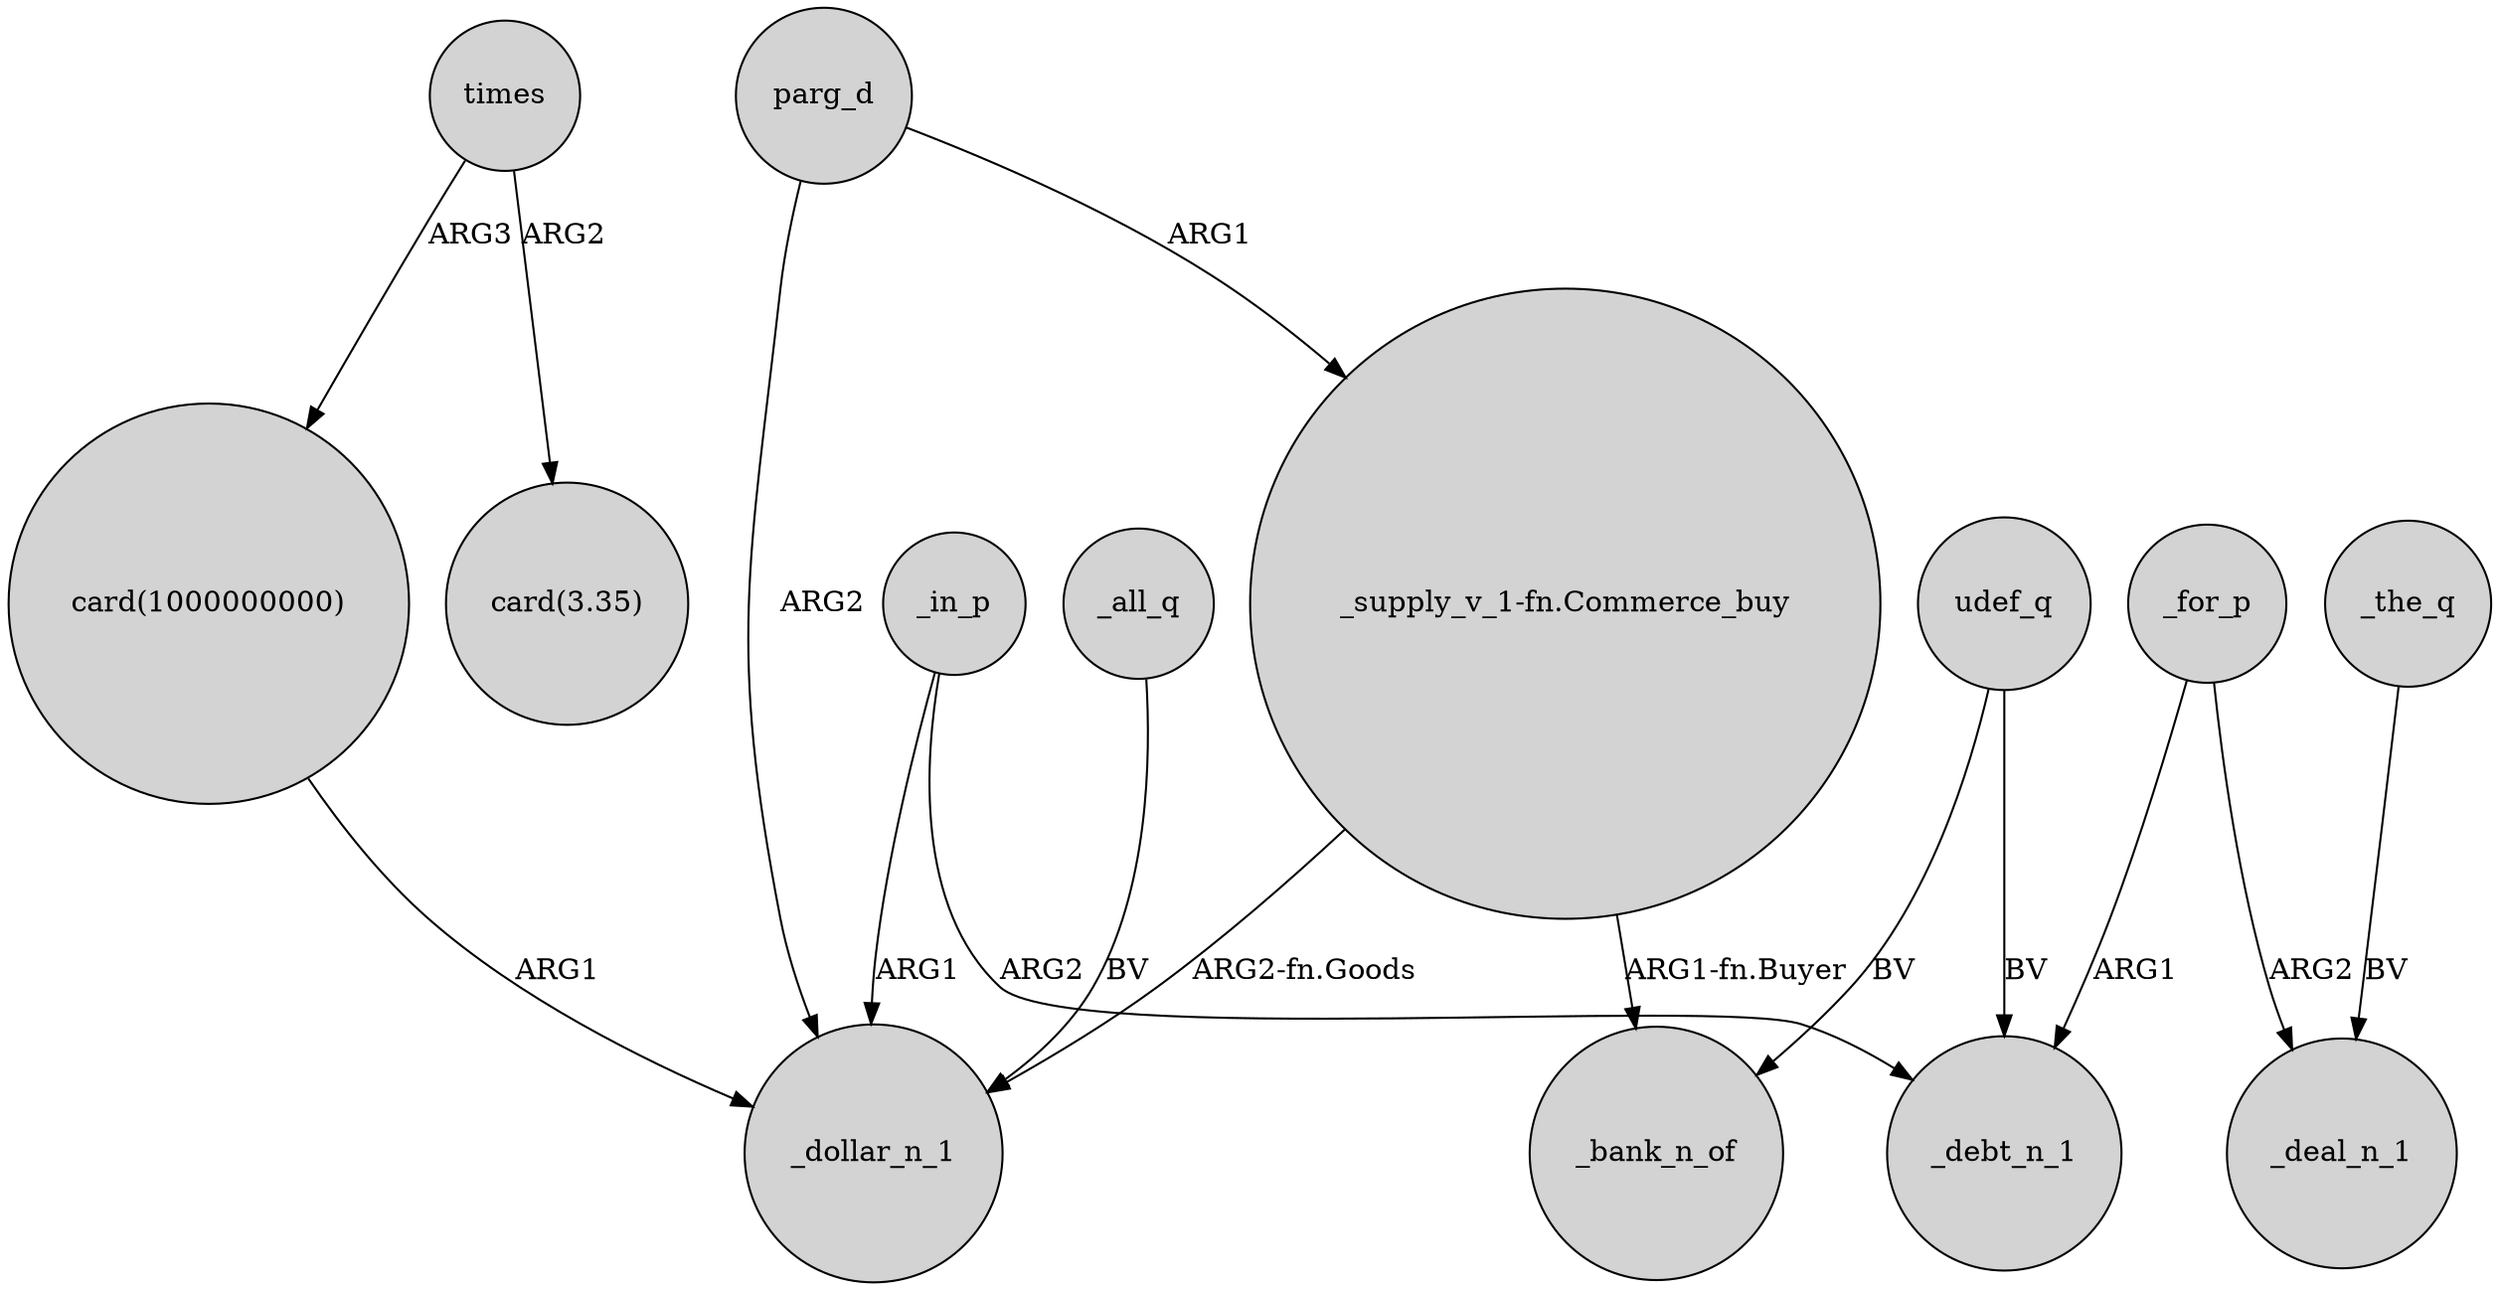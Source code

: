 digraph {
	node [shape=circle style=filled]
	"card(1000000000)" -> _dollar_n_1 [label=ARG1]
	udef_q -> _debt_n_1 [label=BV]
	parg_d -> _dollar_n_1 [label=ARG2]
	udef_q -> _bank_n_of [label=BV]
	times -> "card(1000000000)" [label=ARG3]
	_the_q -> _deal_n_1 [label=BV]
	"_supply_v_1-fn.Commerce_buy" -> _dollar_n_1 [label="ARG2-fn.Goods"]
	times -> "card(3.35)" [label=ARG2]
	parg_d -> "_supply_v_1-fn.Commerce_buy" [label=ARG1]
	_all_q -> _dollar_n_1 [label=BV]
	_in_p -> _debt_n_1 [label=ARG2]
	"_supply_v_1-fn.Commerce_buy" -> _bank_n_of [label="ARG1-fn.Buyer"]
	_in_p -> _dollar_n_1 [label=ARG1]
	_for_p -> _deal_n_1 [label=ARG2]
	_for_p -> _debt_n_1 [label=ARG1]
}
